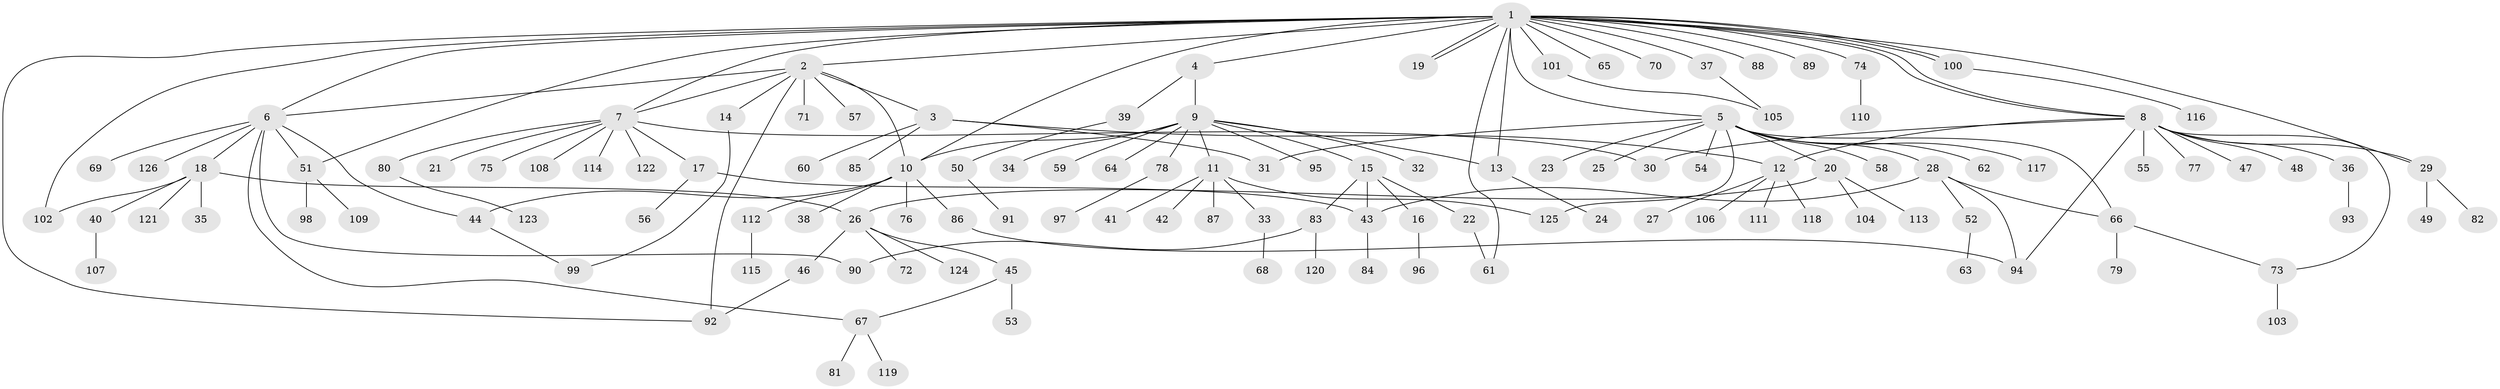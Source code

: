 // coarse degree distribution, {25: 0.01020408163265306, 9: 0.030612244897959183, 5: 0.07142857142857142, 3: 0.061224489795918366, 11: 0.030612244897959183, 8: 0.01020408163265306, 2: 0.22448979591836735, 6: 0.01020408163265306, 1: 0.5510204081632653}
// Generated by graph-tools (version 1.1) at 2025/23/03/03/25 07:23:51]
// undirected, 126 vertices, 155 edges
graph export_dot {
graph [start="1"]
  node [color=gray90,style=filled];
  1;
  2;
  3;
  4;
  5;
  6;
  7;
  8;
  9;
  10;
  11;
  12;
  13;
  14;
  15;
  16;
  17;
  18;
  19;
  20;
  21;
  22;
  23;
  24;
  25;
  26;
  27;
  28;
  29;
  30;
  31;
  32;
  33;
  34;
  35;
  36;
  37;
  38;
  39;
  40;
  41;
  42;
  43;
  44;
  45;
  46;
  47;
  48;
  49;
  50;
  51;
  52;
  53;
  54;
  55;
  56;
  57;
  58;
  59;
  60;
  61;
  62;
  63;
  64;
  65;
  66;
  67;
  68;
  69;
  70;
  71;
  72;
  73;
  74;
  75;
  76;
  77;
  78;
  79;
  80;
  81;
  82;
  83;
  84;
  85;
  86;
  87;
  88;
  89;
  90;
  91;
  92;
  93;
  94;
  95;
  96;
  97;
  98;
  99;
  100;
  101;
  102;
  103;
  104;
  105;
  106;
  107;
  108;
  109;
  110;
  111;
  112;
  113;
  114;
  115;
  116;
  117;
  118;
  119;
  120;
  121;
  122;
  123;
  124;
  125;
  126;
  1 -- 2;
  1 -- 4;
  1 -- 5;
  1 -- 6;
  1 -- 7;
  1 -- 8;
  1 -- 8;
  1 -- 10;
  1 -- 13;
  1 -- 19;
  1 -- 19;
  1 -- 29;
  1 -- 37;
  1 -- 51;
  1 -- 61;
  1 -- 65;
  1 -- 70;
  1 -- 74;
  1 -- 88;
  1 -- 89;
  1 -- 92;
  1 -- 100;
  1 -- 100;
  1 -- 101;
  1 -- 102;
  2 -- 3;
  2 -- 6;
  2 -- 7;
  2 -- 10;
  2 -- 14;
  2 -- 57;
  2 -- 71;
  2 -- 92;
  3 -- 12;
  3 -- 31;
  3 -- 60;
  3 -- 85;
  4 -- 9;
  4 -- 39;
  5 -- 20;
  5 -- 23;
  5 -- 25;
  5 -- 28;
  5 -- 31;
  5 -- 54;
  5 -- 58;
  5 -- 62;
  5 -- 66;
  5 -- 117;
  5 -- 125;
  6 -- 18;
  6 -- 44;
  6 -- 51;
  6 -- 67;
  6 -- 69;
  6 -- 90;
  6 -- 126;
  7 -- 17;
  7 -- 21;
  7 -- 30;
  7 -- 75;
  7 -- 80;
  7 -- 108;
  7 -- 114;
  7 -- 122;
  8 -- 12;
  8 -- 29;
  8 -- 30;
  8 -- 36;
  8 -- 47;
  8 -- 48;
  8 -- 55;
  8 -- 73;
  8 -- 77;
  8 -- 94;
  9 -- 10;
  9 -- 11;
  9 -- 13;
  9 -- 15;
  9 -- 32;
  9 -- 34;
  9 -- 59;
  9 -- 64;
  9 -- 78;
  9 -- 95;
  10 -- 38;
  10 -- 44;
  10 -- 76;
  10 -- 86;
  10 -- 112;
  11 -- 33;
  11 -- 41;
  11 -- 42;
  11 -- 87;
  11 -- 125;
  12 -- 27;
  12 -- 106;
  12 -- 111;
  12 -- 118;
  13 -- 24;
  14 -- 99;
  15 -- 16;
  15 -- 22;
  15 -- 43;
  15 -- 83;
  16 -- 96;
  17 -- 43;
  17 -- 56;
  18 -- 26;
  18 -- 35;
  18 -- 40;
  18 -- 102;
  18 -- 121;
  20 -- 26;
  20 -- 104;
  20 -- 113;
  22 -- 61;
  26 -- 45;
  26 -- 46;
  26 -- 72;
  26 -- 124;
  28 -- 43;
  28 -- 52;
  28 -- 66;
  28 -- 94;
  29 -- 49;
  29 -- 82;
  33 -- 68;
  36 -- 93;
  37 -- 105;
  39 -- 50;
  40 -- 107;
  43 -- 84;
  44 -- 99;
  45 -- 53;
  45 -- 67;
  46 -- 92;
  50 -- 91;
  51 -- 98;
  51 -- 109;
  52 -- 63;
  66 -- 73;
  66 -- 79;
  67 -- 81;
  67 -- 119;
  73 -- 103;
  74 -- 110;
  78 -- 97;
  80 -- 123;
  83 -- 90;
  83 -- 120;
  86 -- 94;
  100 -- 116;
  101 -- 105;
  112 -- 115;
}
